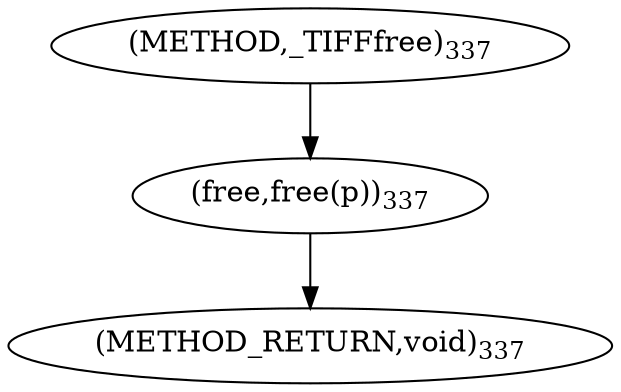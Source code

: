 digraph "_TIFFfree" {  
"34152" [label = <(free,free(p))<SUB>337</SUB>> ]
"34149" [label = <(METHOD,_TIFFfree)<SUB>337</SUB>> ]
"34154" [label = <(METHOD_RETURN,void)<SUB>337</SUB>> ]
  "34152" -> "34154" 
  "34149" -> "34152" 
}
